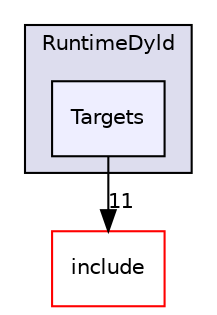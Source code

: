 digraph "lib/ExecutionEngine/RuntimeDyld/Targets" {
  bgcolor=transparent;
  compound=true
  node [ fontsize="10", fontname="Helvetica"];
  edge [ labelfontsize="10", labelfontname="Helvetica"];
  subgraph clusterdir_9dfae4a6f191195de651c80c4758b76b {
    graph [ bgcolor="#ddddee", pencolor="black", label="RuntimeDyld" fontname="Helvetica", fontsize="10", URL="dir_9dfae4a6f191195de651c80c4758b76b.html"]
  dir_f1ed2d7944d8c513e48109167bbf9132 [shape=box, label="Targets", style="filled", fillcolor="#eeeeff", pencolor="black", URL="dir_f1ed2d7944d8c513e48109167bbf9132.html"];
  }
  dir_d44c64559bbebec7f509842c48db8b23 [shape=box label="include" color="red" URL="dir_d44c64559bbebec7f509842c48db8b23.html"];
  dir_f1ed2d7944d8c513e48109167bbf9132->dir_d44c64559bbebec7f509842c48db8b23 [headlabel="11", labeldistance=1.5 headhref="dir_000325_000001.html"];
}
